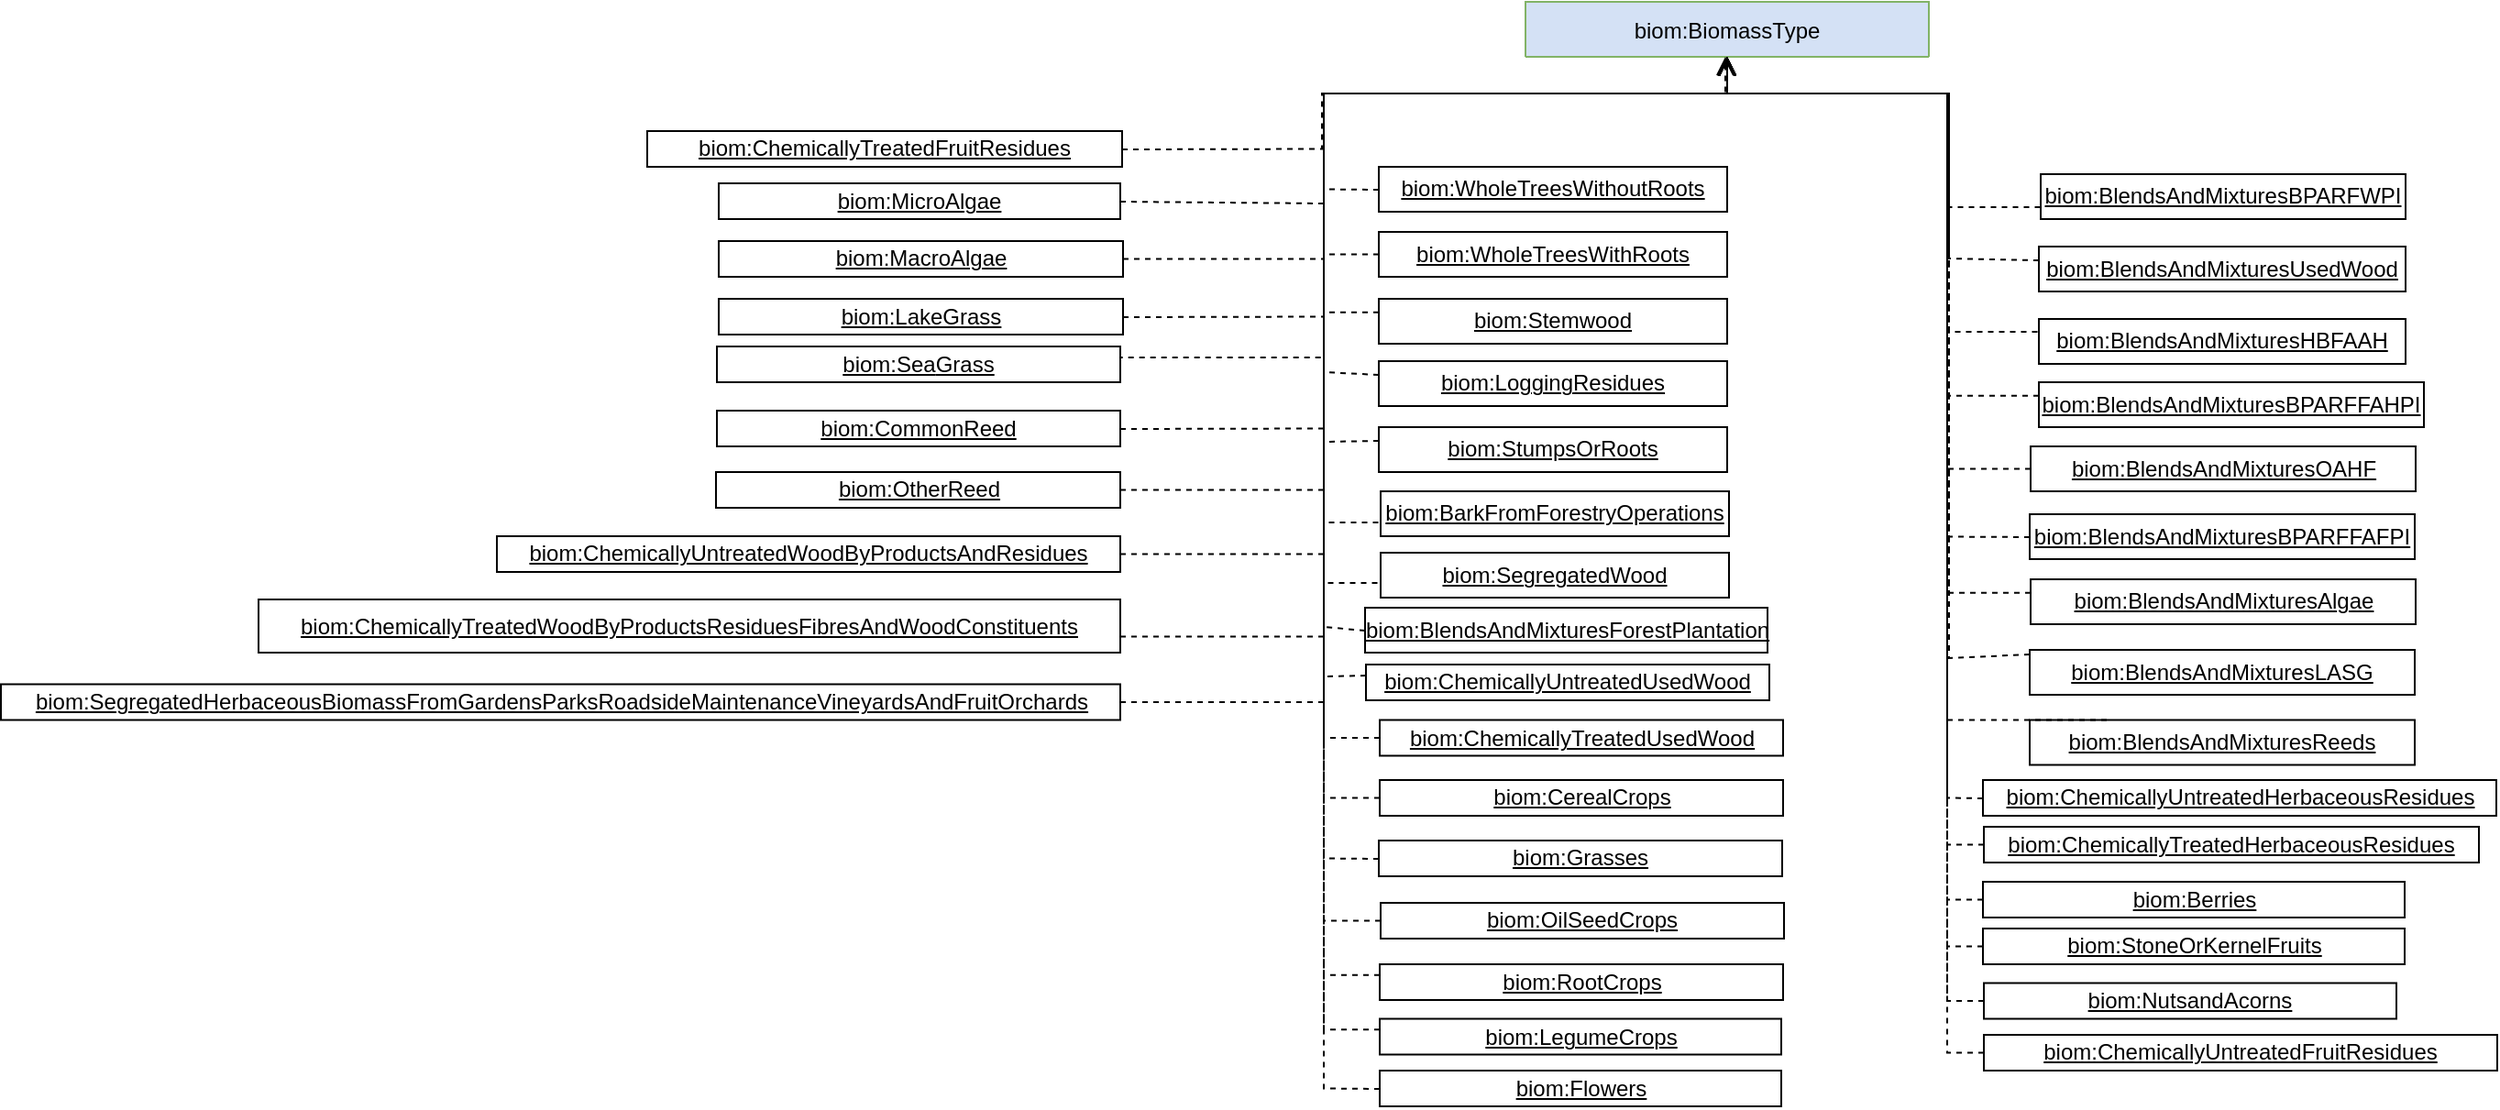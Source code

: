 <mxfile version="13.9.9" type="device"><diagram id="kuyocsIZIVU7Rjy9QZxE" name="Page-1"><mxGraphModel dx="2980" dy="626" grid="1" gridSize="10" guides="1" tooltips="1" connect="1" arrows="1" fold="1" page="1" pageScale="1" pageWidth="1654" pageHeight="2336" math="0" shadow="0"><root><mxCell id="0"/><mxCell id="1" parent="0"/><mxCell id="19" value="biom:BiomassType" style="swimlane;fontStyle=0;childLayout=stackLayout;horizontal=1;startSize=30;horizontalStack=0;resizeParent=1;resizeParentMax=0;resizeLast=0;collapsible=1;marginBottom=0;fillColor=#D4E1F5;strokeColor=#82b366;" parent="1" vertex="1"><mxGeometry x="-90" y="340" width="220" height="30" as="geometry"><mxRectangle x="536" y="365" width="80" height="30" as="alternateBounds"/></mxGeometry></mxCell><mxCell id="29" value="&lt;u&gt;biom:WholeTreesWithoutRoots&lt;/u&gt;" style="rounded=0;whiteSpace=wrap;html=1;snapToPoint=1;points=[[0.1,0],[0.2,0],[0.3,0],[0.4,0],[0.5,0],[0.6,0],[0.7,0],[0.8,0],[0.9,0],[0,0.1],[0,0.3],[0,0.5],[0,0.7],[0,0.9],[0.1,1],[0.2,1],[0.3,1],[0.4,1],[0.5,1],[0.6,1],[0.7,1],[0.8,1],[0.9,1],[1,0.1],[1,0.3],[1,0.5],[1,0.7],[1,0.9]];" parent="1" vertex="1"><mxGeometry x="-170" y="430" width="190" height="24.5" as="geometry"/></mxCell><mxCell id="O9GTj8o9H-n6MzuwYOlM-113" value="" style="endArrow=open;html=1;fontColor=#000099;endFill=0;dashed=1;endSize=8;edgeStyle=orthogonalEdgeStyle;arcSize=0;" parent="1" source="29" target="19" edge="1"><mxGeometry width="50" height="50" relative="1" as="geometry"><mxPoint x="-270" y="450" as="sourcePoint"/><mxPoint x="82" y="370" as="targetPoint"/><Array as="points"><mxPoint x="-200" y="442"/><mxPoint x="-200" y="390"/><mxPoint x="20" y="390"/></Array></mxGeometry></mxCell><mxCell id="O9GTj8o9H-n6MzuwYOlM-114" value="&lt;u&gt;biom:WholeTreesWithRoots&lt;/u&gt;" style="rounded=0;whiteSpace=wrap;html=1;snapToPoint=1;points=[[0.1,0],[0.2,0],[0.3,0],[0.4,0],[0.5,0],[0.6,0],[0.7,0],[0.8,0],[0.9,0],[0,0.1],[0,0.3],[0,0.5],[0,0.7],[0,0.9],[0.1,1],[0.2,1],[0.3,1],[0.4,1],[0.5,1],[0.6,1],[0.7,1],[0.8,1],[0.9,1],[1,0.1],[1,0.3],[1,0.5],[1,0.7],[1,0.9]];" parent="1" vertex="1"><mxGeometry x="-170" y="465.5" width="190" height="24.5" as="geometry"/></mxCell><mxCell id="O9GTj8o9H-n6MzuwYOlM-115" value="&lt;u&gt;biom:Stemwood&lt;/u&gt;" style="rounded=0;whiteSpace=wrap;html=1;snapToPoint=1;points=[[0.1,0],[0.2,0],[0.3,0],[0.4,0],[0.5,0],[0.6,0],[0.7,0],[0.8,0],[0.9,0],[0,0.1],[0,0.3],[0,0.5],[0,0.7],[0,0.9],[0.1,1],[0.2,1],[0.3,1],[0.4,1],[0.5,1],[0.6,1],[0.7,1],[0.8,1],[0.9,1],[1,0.1],[1,0.3],[1,0.5],[1,0.7],[1,0.9]];" parent="1" vertex="1"><mxGeometry x="-170" y="502" width="190" height="24.5" as="geometry"/></mxCell><mxCell id="O9GTj8o9H-n6MzuwYOlM-116" value="&lt;u&gt;biom:LoggingResidues&lt;/u&gt;" style="rounded=0;whiteSpace=wrap;html=1;snapToPoint=1;points=[[0.1,0],[0.2,0],[0.3,0],[0.4,0],[0.5,0],[0.6,0],[0.7,0],[0.8,0],[0.9,0],[0,0.1],[0,0.3],[0,0.5],[0,0.7],[0,0.9],[0.1,1],[0.2,1],[0.3,1],[0.4,1],[0.5,1],[0.6,1],[0.7,1],[0.8,1],[0.9,1],[1,0.1],[1,0.3],[1,0.5],[1,0.7],[1,0.9]];" parent="1" vertex="1"><mxGeometry x="-170" y="536" width="190" height="24.5" as="geometry"/></mxCell><mxCell id="O9GTj8o9H-n6MzuwYOlM-117" value="" style="endArrow=open;html=1;fontColor=#000099;endFill=0;dashed=1;endSize=8;edgeStyle=orthogonalEdgeStyle;arcSize=0;exitX=0;exitY=0.5;exitDx=0;exitDy=0;" parent="1" source="O9GTj8o9H-n6MzuwYOlM-114" target="19" edge="1"><mxGeometry width="50" height="50" relative="1" as="geometry"><mxPoint x="-70" y="452" as="sourcePoint"/><mxPoint x="82" y="370" as="targetPoint"/><Array as="points"><mxPoint x="-200" y="478"/><mxPoint x="-200" y="390"/><mxPoint x="20" y="390"/></Array></mxGeometry></mxCell><mxCell id="O9GTj8o9H-n6MzuwYOlM-118" value="" style="endArrow=open;html=1;fontColor=#000099;endFill=0;dashed=1;endSize=8;edgeStyle=orthogonalEdgeStyle;arcSize=0;exitX=0;exitY=0.3;exitDx=0;exitDy=0;" parent="1" source="O9GTj8o9H-n6MzuwYOlM-115" target="19" edge="1"><mxGeometry width="50" height="50" relative="1" as="geometry"><mxPoint x="-90" y="517.75" as="sourcePoint"/><mxPoint x="82" y="370" as="targetPoint"/><Array as="points"><mxPoint x="-200" y="509"/><mxPoint x="-200" y="390"/><mxPoint x="20" y="390"/></Array></mxGeometry></mxCell><mxCell id="O9GTj8o9H-n6MzuwYOlM-120" value="" style="endArrow=open;html=1;fontColor=#000099;endFill=0;dashed=1;endSize=8;edgeStyle=orthogonalEdgeStyle;arcSize=0;" parent="1" source="O9GTj8o9H-n6MzuwYOlM-116" target="19" edge="1"><mxGeometry width="50" height="50" relative="1" as="geometry"><mxPoint x="-90" y="541.95" as="sourcePoint"/><mxPoint x="82" y="370" as="targetPoint"/><Array as="points"><mxPoint x="-200" y="542"/><mxPoint x="-200" y="390"/><mxPoint x="20" y="390"/></Array></mxGeometry></mxCell><mxCell id="O9GTj8o9H-n6MzuwYOlM-122" value="&lt;u&gt;biom:StumpsOrRoots&lt;/u&gt;" style="rounded=0;whiteSpace=wrap;html=1;snapToPoint=1;points=[[0.1,0],[0.2,0],[0.3,0],[0.4,0],[0.5,0],[0.6,0],[0.7,0],[0.8,0],[0.9,0],[0,0.1],[0,0.3],[0,0.5],[0,0.7],[0,0.9],[0.1,1],[0.2,1],[0.3,1],[0.4,1],[0.5,1],[0.6,1],[0.7,1],[0.8,1],[0.9,1],[1,0.1],[1,0.3],[1,0.5],[1,0.7],[1,0.9]];" parent="1" vertex="1"><mxGeometry x="-170" y="572" width="190" height="24.5" as="geometry"/></mxCell><mxCell id="O9GTj8o9H-n6MzuwYOlM-125" value="&lt;u&gt;biom:ChemicallyUntreatedWoodByProductsAndResidues&lt;/u&gt;" style="rounded=0;whiteSpace=wrap;html=1;snapToPoint=1;points=[[0.1,0],[0.2,0],[0.3,0],[0.4,0],[0.5,0],[0.6,0],[0.7,0],[0.8,0],[0.9,0],[0,0.1],[0,0.3],[0,0.5],[0,0.7],[0,0.9],[0.1,1],[0.2,1],[0.3,1],[0.4,1],[0.5,1],[0.6,1],[0.7,1],[0.8,1],[0.9,1],[1,0.1],[1,0.3],[1,0.5],[1,0.7],[1,0.9]];" parent="1" vertex="1"><mxGeometry x="-651" y="631.5" width="340" height="19.5" as="geometry"/></mxCell><mxCell id="O9GTj8o9H-n6MzuwYOlM-126" value="&lt;u&gt;biom:ChemicallyTreatedWoodByProductsResiduesFibresAndWoodConstituents&lt;/u&gt;" style="rounded=0;whiteSpace=wrap;html=1;snapToPoint=1;points=[[0.1,0],[0.2,0],[0.3,0],[0.4,0],[0.5,0],[0.6,0],[0.7,0],[0.8,0],[0.9,0],[0,0.1],[0,0.3],[0,0.5],[0,0.7],[0,0.9],[0.1,1],[0.2,1],[0.3,1],[0.4,1],[0.5,1],[0.6,1],[0.7,1],[0.8,1],[0.9,1],[1,0.1],[1,0.3],[1,0.5],[1,0.7],[1,0.9]];" parent="1" vertex="1"><mxGeometry x="-781" y="666" width="470" height="29" as="geometry"/></mxCell><mxCell id="O9GTj8o9H-n6MzuwYOlM-128" value="&lt;u&gt;biom:ChemicallyUntreatedUsedWood&lt;/u&gt;" style="rounded=0;whiteSpace=wrap;html=1;snapToPoint=1;points=[[0.1,0],[0.2,0],[0.3,0],[0.4,0],[0.5,0],[0.6,0],[0.7,0],[0.8,0],[0.9,0],[0,0.1],[0,0.3],[0,0.5],[0,0.7],[0,0.9],[0.1,1],[0.2,1],[0.3,1],[0.4,1],[0.5,1],[0.6,1],[0.7,1],[0.8,1],[0.9,1],[1,0.1],[1,0.3],[1,0.5],[1,0.7],[1,0.9]];" parent="1" vertex="1"><mxGeometry x="-177" y="701.5" width="220" height="19.5" as="geometry"/></mxCell><mxCell id="O9GTj8o9H-n6MzuwYOlM-129" value="&lt;u&gt;biom:ChemicallyTreatedUsedWood&lt;/u&gt;" style="rounded=0;whiteSpace=wrap;html=1;snapToPoint=1;points=[[0.1,0],[0.2,0],[0.3,0],[0.4,0],[0.5,0],[0.6,0],[0.7,0],[0.8,0],[0.9,0],[0,0.1],[0,0.3],[0,0.5],[0,0.7],[0,0.9],[0.1,1],[0.2,1],[0.3,1],[0.4,1],[0.5,1],[0.6,1],[0.7,1],[0.8,1],[0.9,1],[1,0.1],[1,0.3],[1,0.5],[1,0.7],[1,0.9]];" parent="1" vertex="1"><mxGeometry x="-169.5" y="731.75" width="220" height="19.5" as="geometry"/></mxCell><mxCell id="O9GTj8o9H-n6MzuwYOlM-130" value="" style="endArrow=open;html=1;fontColor=#000099;endFill=0;dashed=1;endSize=8;edgeStyle=orthogonalEdgeStyle;arcSize=0;exitX=0;exitY=0.5;exitDx=0;exitDy=0;" parent="1" source="CR1TdTSdiqrwEsyL5aKX-66" target="19" edge="1"><mxGeometry width="50" height="50" relative="1" as="geometry"><mxPoint x="-80" y="624.15" as="sourcePoint"/><mxPoint x="82" y="370" as="targetPoint"/><Array as="points"><mxPoint x="-169" y="624"/><mxPoint x="-200" y="624"/><mxPoint x="-200" y="390"/><mxPoint x="20" y="390"/></Array></mxGeometry></mxCell><mxCell id="O9GTj8o9H-n6MzuwYOlM-131" value="" style="endArrow=open;html=1;fontColor=#000099;endFill=0;dashed=1;endSize=8;edgeStyle=orthogonalEdgeStyle;arcSize=0;" parent="1" source="O9GTj8o9H-n6MzuwYOlM-122" target="19" edge="1"><mxGeometry width="50" height="50" relative="1" as="geometry"><mxPoint x="-90" y="580.05" as="sourcePoint"/><mxPoint x="82" y="370" as="targetPoint"/><Array as="points"><mxPoint x="-200" y="580"/><mxPoint x="-200" y="390"/><mxPoint x="20" y="390"/></Array></mxGeometry></mxCell><mxCell id="O9GTj8o9H-n6MzuwYOlM-132" value="" style="endArrow=open;html=1;fontColor=#000099;endFill=0;dashed=1;endSize=8;edgeStyle=orthogonalEdgeStyle;arcSize=0;exitX=0;exitY=0.5;exitDx=0;exitDy=0;" parent="1" source="CR1TdTSdiqrwEsyL5aKX-65" target="19" edge="1"><mxGeometry width="50" height="50" relative="1" as="geometry"><mxPoint x="-80" y="658" as="sourcePoint"/><mxPoint x="82" y="370" as="targetPoint"/><Array as="points"><mxPoint x="-169" y="657"/><mxPoint x="-200" y="657"/><mxPoint x="-200" y="390"/><mxPoint x="20" y="390"/></Array></mxGeometry></mxCell><mxCell id="O9GTj8o9H-n6MzuwYOlM-134" value="" style="endArrow=open;html=1;fontColor=#000099;endFill=0;dashed=1;endSize=8;edgeStyle=orthogonalEdgeStyle;arcSize=0;exitX=1;exitY=0.7;exitDx=0;exitDy=0;" parent="1" source="O9GTj8o9H-n6MzuwYOlM-126" target="19" edge="1"><mxGeometry width="50" height="50" relative="1" as="geometry"><mxPoint x="-190" y="724" as="sourcePoint"/><mxPoint x="82" y="370" as="targetPoint"/><Array as="points"><mxPoint x="-200" y="686"/><mxPoint x="-200" y="390"/><mxPoint x="20" y="390"/></Array></mxGeometry></mxCell><mxCell id="O9GTj8o9H-n6MzuwYOlM-135" value="" style="endArrow=open;html=1;fontColor=#000099;endFill=0;dashed=1;endSize=8;edgeStyle=orthogonalEdgeStyle;arcSize=0;" parent="1" source="O9GTj8o9H-n6MzuwYOlM-128" target="19" edge="1"><mxGeometry width="50" height="50" relative="1" as="geometry"><mxPoint x="-90" y="757.5" as="sourcePoint"/><mxPoint x="82" y="370" as="targetPoint"/><Array as="points"><mxPoint x="-200" y="708"/><mxPoint x="-200" y="390"/><mxPoint x="20" y="390"/></Array></mxGeometry></mxCell><mxCell id="O9GTj8o9H-n6MzuwYOlM-136" value="" style="endArrow=open;html=1;fontColor=#000099;endFill=0;dashed=1;endSize=8;edgeStyle=orthogonalEdgeStyle;arcSize=0;" parent="1" source="O9GTj8o9H-n6MzuwYOlM-129" target="19" edge="1"><mxGeometry width="50" height="50" relative="1" as="geometry"><mxPoint x="-90" y="786.25" as="sourcePoint"/><mxPoint x="82" y="370" as="targetPoint"/><Array as="points"><mxPoint x="-200" y="742"/><mxPoint x="-200" y="390"/><mxPoint x="20" y="390"/></Array></mxGeometry></mxCell><mxCell id="O9GTj8o9H-n6MzuwYOlM-137" value="&lt;u&gt;biom:CerealCrops&lt;/u&gt;" style="rounded=0;whiteSpace=wrap;html=1;snapToPoint=1;points=[[0.1,0],[0.2,0],[0.3,0],[0.4,0],[0.5,0],[0.6,0],[0.7,0],[0.8,0],[0.9,0],[0,0.1],[0,0.3],[0,0.5],[0,0.7],[0,0.9],[0.1,1],[0.2,1],[0.3,1],[0.4,1],[0.5,1],[0.6,1],[0.7,1],[0.8,1],[0.9,1],[1,0.1],[1,0.3],[1,0.5],[1,0.7],[1,0.9]];" parent="1" vertex="1"><mxGeometry x="-169.5" y="764.5" width="220" height="19.5" as="geometry"/></mxCell><mxCell id="O9GTj8o9H-n6MzuwYOlM-138" value="&lt;u&gt;biom:Grasses&lt;/u&gt;" style="rounded=0;whiteSpace=wrap;html=1;snapToPoint=1;points=[[0.1,0],[0.2,0],[0.3,0],[0.4,0],[0.5,0],[0.6,0],[0.7,0],[0.8,0],[0.9,0],[0,0.1],[0,0.3],[0,0.5],[0,0.7],[0,0.9],[0.1,1],[0.2,1],[0.3,1],[0.4,1],[0.5,1],[0.6,1],[0.7,1],[0.8,1],[0.9,1],[1,0.1],[1,0.3],[1,0.5],[1,0.7],[1,0.9]];" parent="1" vertex="1"><mxGeometry x="-170" y="797.5" width="220" height="19.5" as="geometry"/></mxCell><mxCell id="O9GTj8o9H-n6MzuwYOlM-139" value="&lt;u&gt;biom:OilSeedCrops&lt;/u&gt;" style="rounded=0;whiteSpace=wrap;html=1;snapToPoint=1;points=[[0.1,0],[0.2,0],[0.3,0],[0.4,0],[0.5,0],[0.6,0],[0.7,0],[0.8,0],[0.9,0],[0,0.1],[0,0.3],[0,0.5],[0,0.7],[0,0.9],[0.1,1],[0.2,1],[0.3,1],[0.4,1],[0.5,1],[0.6,1],[0.7,1],[0.8,1],[0.9,1],[1,0.1],[1,0.3],[1,0.5],[1,0.7],[1,0.9]];" parent="1" vertex="1"><mxGeometry x="-169" y="831.5" width="220" height="19.5" as="geometry"/></mxCell><mxCell id="O9GTj8o9H-n6MzuwYOlM-140" value="&lt;u&gt;biom:RootCrops&lt;/u&gt;" style="rounded=0;whiteSpace=wrap;html=1;snapToPoint=1;points=[[0.1,0],[0.2,0],[0.3,0],[0.4,0],[0.5,0],[0.6,0],[0.7,0],[0.8,0],[0.9,0],[0,0.1],[0,0.3],[0,0.5],[0,0.7],[0,0.9],[0.1,1],[0.2,1],[0.3,1],[0.4,1],[0.5,1],[0.6,1],[0.7,1],[0.8,1],[0.9,1],[1,0.1],[1,0.3],[1,0.5],[1,0.7],[1,0.9]];" parent="1" vertex="1"><mxGeometry x="-169.5" y="865" width="220" height="19.5" as="geometry"/></mxCell><mxCell id="O9GTj8o9H-n6MzuwYOlM-141" value="" style="endArrow=open;html=1;fontColor=#000099;endFill=0;dashed=1;endSize=8;edgeStyle=orthogonalEdgeStyle;arcSize=0;exitX=0;exitY=0.5;exitDx=0;exitDy=0;" parent="1" source="O9GTj8o9H-n6MzuwYOlM-137" target="19" edge="1"><mxGeometry width="50" height="50" relative="1" as="geometry"><mxPoint x="-90" y="828" as="sourcePoint"/><mxPoint x="82" y="370" as="targetPoint"/><Array as="points"><mxPoint x="-200" y="774"/><mxPoint x="-200" y="390"/><mxPoint x="20" y="390"/></Array></mxGeometry></mxCell><mxCell id="O9GTj8o9H-n6MzuwYOlM-142" value="" style="endArrow=open;html=1;fontColor=#000099;endFill=0;dashed=1;endSize=8;edgeStyle=orthogonalEdgeStyle;arcSize=0;" parent="1" source="O9GTj8o9H-n6MzuwYOlM-138" target="19" edge="1"><mxGeometry width="50" height="50" relative="1" as="geometry"><mxPoint x="-80" y="850" as="sourcePoint"/><mxPoint x="82" y="370" as="targetPoint"/><Array as="points"><mxPoint x="-200" y="807"/><mxPoint x="-200" y="390"/><mxPoint x="20" y="390"/></Array></mxGeometry></mxCell><mxCell id="O9GTj8o9H-n6MzuwYOlM-143" value="" style="endArrow=open;html=1;fontColor=#000099;endFill=0;dashed=1;endSize=8;edgeStyle=orthogonalEdgeStyle;arcSize=0;exitX=0;exitY=0.5;exitDx=0;exitDy=0;" parent="1" source="O9GTj8o9H-n6MzuwYOlM-139" target="19" edge="1"><mxGeometry width="50" height="50" relative="1" as="geometry"><mxPoint x="-100" y="885.5" as="sourcePoint"/><mxPoint x="82" y="370" as="targetPoint"/><Array as="points"><mxPoint x="-200" y="841"/><mxPoint x="-200" y="390"/><mxPoint x="20" y="390"/></Array></mxGeometry></mxCell><mxCell id="O9GTj8o9H-n6MzuwYOlM-144" value="" style="endArrow=open;html=1;fontColor=#000099;endFill=0;dashed=1;endSize=8;edgeStyle=orthogonalEdgeStyle;arcSize=0;exitX=0;exitY=0.3;exitDx=0;exitDy=0;" parent="1" source="O9GTj8o9H-n6MzuwYOlM-140" target="19" edge="1"><mxGeometry width="50" height="50" relative="1" as="geometry"><mxPoint x="-140" y="933" as="sourcePoint"/><mxPoint x="82" y="370" as="targetPoint"/><Array as="points"><mxPoint x="-200" y="871"/><mxPoint x="-200" y="390"/><mxPoint x="20" y="390"/></Array></mxGeometry></mxCell><mxCell id="O9GTj8o9H-n6MzuwYOlM-145" value="&lt;u&gt;biom:LegumeCrops&lt;/u&gt;" style="rounded=0;whiteSpace=wrap;html=1;snapToPoint=1;points=[[0.1,0],[0.2,0],[0.3,0],[0.4,0],[0.5,0],[0.6,0],[0.7,0],[0.8,0],[0.9,0],[0,0.1],[0,0.3],[0,0.5],[0,0.7],[0,0.9],[0.1,1],[0.2,1],[0.3,1],[0.4,1],[0.5,1],[0.6,1],[0.7,1],[0.8,1],[0.9,1],[1,0.1],[1,0.3],[1,0.5],[1,0.7],[1,0.9]];" parent="1" vertex="1"><mxGeometry x="-169.5" y="894.75" width="219" height="19.5" as="geometry"/></mxCell><mxCell id="O9GTj8o9H-n6MzuwYOlM-146" value="&lt;u&gt;biom:Flowers&lt;/u&gt;&lt;span style=&quot;color: rgba(0 , 0 , 0 , 0) ; font-family: monospace ; font-size: 0px&quot;&gt;%3CmxGraphModel%3E%3Croot%3E%3CmxCell%20id%3D%220%22%2F%3E%3CmxCell%20id%3D%221%22%20parent%3D%220%22%2F%3E%3CmxCell%20id%3D%222%22%20value%3D%22%26lt%3Bu%26gt%3Bbiom%3ALegumeCrops%26lt%3B%2Fu%26gt%3B%22%20style%3D%22rounded%3D0%3BwhiteSpace%3Dwrap%3Bhtml%3D1%3BsnapToPoint%3D1%3Bpoints%3D%5B%5B0.1%2C0%5D%2C%5B0.2%2C0%5D%2C%5B0.3%2C0%5D%2C%5B0.4%2C0%5D%2C%5B0.5%2C0%5D%2C%5B0.6%2C0%5D%2C%5B0.7%2C0%5D%2C%5B0.8%2C0%5D%2C%5B0.9%2C0%5D%2C%5B0%2C0.1%5D%2C%5B0%2C0.3%5D%2C%5B0%2C0.5%5D%2C%5B0%2C0.7%5D%2C%5B0%2C0.9%5D%2C%5B0.1%2C1%5D%2C%5B0.2%2C1%5D%2C%5B0.3%2C1%5D%2C%5B0.4%2C1%5D%2C%5B0.5%2C1%5D%2C%5B0.6%2C1%5D%2C%5B0.7%2C1%5D%2C%5B0.8%2C1%5D%2C%5B0.9%2C1%5D%2C%5B1%2C0.1%5D%2C%5B1%2C0.3%5D%2C%5B1%2C0.5%5D%2C%5B1%2C0.7%5D%2C%5B1%2C0.9%5D%5D%3B%22%20vertex%3D%221%22%20parent%3D%221%22%3E%3CmxGeometry%20x%3D%2210%22%20y%3D%22930%22%20width%3D%22310%22%20height%3D%2219.5%22%20as%3D%22geometry%22%2F%3E%3C%2FmxCell%3E%3C%2Froot%3E%3C%2FmxGraphModel%3E&lt;u&gt;Flowers&lt;/u&gt;&lt;/span&gt;" style="rounded=0;whiteSpace=wrap;html=1;snapToPoint=1;points=[[0.1,0],[0.2,0],[0.3,0],[0.4,0],[0.5,0],[0.6,0],[0.7,0],[0.8,0],[0.9,0],[0,0.1],[0,0.3],[0,0.5],[0,0.7],[0,0.9],[0.1,1],[0.2,1],[0.3,1],[0.4,1],[0.5,1],[0.6,1],[0.7,1],[0.8,1],[0.9,1],[1,0.1],[1,0.3],[1,0.5],[1,0.7],[1,0.9]];" parent="1" vertex="1"><mxGeometry x="-169.5" y="923" width="219" height="19.5" as="geometry"/></mxCell><mxCell id="O9GTj8o9H-n6MzuwYOlM-147" value="&lt;u&gt;biom:SegregatedHerbaceousBiomassFromGardensParksRoadsideMaintenanceVineyardsAndFruitOrchards&lt;/u&gt;" style="rounded=0;whiteSpace=wrap;html=1;snapToPoint=1;points=[[0.1,0],[0.2,0],[0.3,0],[0.4,0],[0.5,0],[0.6,0],[0.7,0],[0.8,0],[0.9,0],[0,0.1],[0,0.3],[0,0.5],[0,0.7],[0,0.9],[0.1,1],[0.2,1],[0.3,1],[0.4,1],[0.5,1],[0.6,1],[0.7,1],[0.8,1],[0.9,1],[1,0.1],[1,0.3],[1,0.5],[1,0.7],[1,0.9]];" parent="1" vertex="1"><mxGeometry x="-921.5" y="712.25" width="610.5" height="19.5" as="geometry"/></mxCell><mxCell id="O9GTj8o9H-n6MzuwYOlM-148" value="&lt;u&gt;biom:ChemicallyUntreatedHerbaceousResidues&lt;/u&gt;" style="rounded=0;whiteSpace=wrap;html=1;snapToPoint=1;points=[[0.1,0],[0.2,0],[0.3,0],[0.4,0],[0.5,0],[0.6,0],[0.7,0],[0.8,0],[0.9,0],[0,0.1],[0,0.3],[0,0.5],[0,0.7],[0,0.9],[0.1,1],[0.2,1],[0.3,1],[0.4,1],[0.5,1],[0.6,1],[0.7,1],[0.8,1],[0.9,1],[1,0.1],[1,0.3],[1,0.5],[1,0.7],[1,0.9]];" parent="1" vertex="1"><mxGeometry x="159.5" y="764.5" width="280" height="19.5" as="geometry"/></mxCell><mxCell id="O9GTj8o9H-n6MzuwYOlM-149" value="&lt;u&gt;biom:ChemicallyTreatedHerbaceousResidues&lt;/u&gt;" style="rounded=0;whiteSpace=wrap;html=1;snapToPoint=1;points=[[0.1,0],[0.2,0],[0.3,0],[0.4,0],[0.5,0],[0.6,0],[0.7,0],[0.8,0],[0.9,0],[0,0.1],[0,0.3],[0,0.5],[0,0.7],[0,0.9],[0.1,1],[0.2,1],[0.3,1],[0.4,1],[0.5,1],[0.6,1],[0.7,1],[0.8,1],[0.9,1],[1,0.1],[1,0.3],[1,0.5],[1,0.7],[1,0.9]];" parent="1" vertex="1"><mxGeometry x="160" y="790" width="270" height="19.5" as="geometry"/></mxCell><mxCell id="O9GTj8o9H-n6MzuwYOlM-150" value="&lt;u&gt;biom:Berries&lt;/u&gt;" style="rounded=0;whiteSpace=wrap;html=1;snapToPoint=1;points=[[0.1,0],[0.2,0],[0.3,0],[0.4,0],[0.5,0],[0.6,0],[0.7,0],[0.8,0],[0.9,0],[0,0.1],[0,0.3],[0,0.5],[0,0.7],[0,0.9],[0.1,1],[0.2,1],[0.3,1],[0.4,1],[0.5,1],[0.6,1],[0.7,1],[0.8,1],[0.9,1],[1,0.1],[1,0.3],[1,0.5],[1,0.7],[1,0.9]];" parent="1" vertex="1"><mxGeometry x="159.5" y="820" width="230" height="19.5" as="geometry"/></mxCell><mxCell id="O9GTj8o9H-n6MzuwYOlM-151" value="&lt;u&gt;biom:StoneOrKernelFruits&lt;/u&gt;" style="rounded=0;whiteSpace=wrap;html=1;snapToPoint=1;points=[[0.1,0],[0.2,0],[0.3,0],[0.4,0],[0.5,0],[0.6,0],[0.7,0],[0.8,0],[0.9,0],[0,0.1],[0,0.3],[0,0.5],[0,0.7],[0,0.9],[0.1,1],[0.2,1],[0.3,1],[0.4,1],[0.5,1],[0.6,1],[0.7,1],[0.8,1],[0.9,1],[1,0.1],[1,0.3],[1,0.5],[1,0.7],[1,0.9]];" parent="1" vertex="1"><mxGeometry x="159.5" y="845.5" width="230" height="19.5" as="geometry"/></mxCell><mxCell id="O9GTj8o9H-n6MzuwYOlM-153" value="" style="endArrow=open;html=1;fontColor=#000099;endFill=0;dashed=1;endSize=8;edgeStyle=orthogonalEdgeStyle;arcSize=0;exitX=0;exitY=0.3;exitDx=0;exitDy=0;" parent="1" source="O9GTj8o9H-n6MzuwYOlM-145" target="19" edge="1"><mxGeometry width="50" height="50" relative="1" as="geometry"><mxPoint x="-100" y="938.85" as="sourcePoint"/><mxPoint x="82" y="370" as="targetPoint"/><Array as="points"><mxPoint x="-200" y="901"/><mxPoint x="-200" y="390"/><mxPoint x="20" y="390"/></Array></mxGeometry></mxCell><mxCell id="O9GTj8o9H-n6MzuwYOlM-155" value="" style="endArrow=open;html=1;fontColor=#000099;endFill=0;dashed=1;endSize=8;edgeStyle=orthogonalEdgeStyle;arcSize=0;exitX=1;exitY=0.5;exitDx=0;exitDy=0;" parent="1" source="O9GTj8o9H-n6MzuwYOlM-147" target="19" edge="1"><mxGeometry width="50" height="50" relative="1" as="geometry"><mxPoint x="-220" y="1500" as="sourcePoint"/><mxPoint x="82" y="370" as="targetPoint"/><Array as="points"><mxPoint x="-200" y="722"/><mxPoint x="-200" y="390"/><mxPoint x="20" y="390"/></Array></mxGeometry></mxCell><mxCell id="O9GTj8o9H-n6MzuwYOlM-156" value="" style="endArrow=open;html=1;fontColor=#000099;endFill=0;dashed=1;endSize=8;edgeStyle=orthogonalEdgeStyle;arcSize=0;" parent="1" source="O9GTj8o9H-n6MzuwYOlM-148" target="19" edge="1"><mxGeometry width="50" height="50" relative="1" as="geometry"><mxPoint x="-90" y="1032.75" as="sourcePoint"/><mxPoint x="82" y="370" as="targetPoint"/><Array as="points"><mxPoint x="140" y="774"/><mxPoint x="140" y="390"/><mxPoint x="20" y="390"/></Array></mxGeometry></mxCell><mxCell id="O9GTj8o9H-n6MzuwYOlM-157" value="" style="endArrow=open;html=1;fontColor=#000099;endFill=0;dashed=1;endSize=8;edgeStyle=orthogonalEdgeStyle;arcSize=0;exitX=0;exitY=0.5;exitDx=0;exitDy=0;" parent="1" source="O9GTj8o9H-n6MzuwYOlM-149" target="19" edge="1"><mxGeometry width="50" height="50" relative="1" as="geometry"><mxPoint x="-90" y="1067" as="sourcePoint"/><mxPoint x="82" y="370" as="targetPoint"/><Array as="points"><mxPoint x="140" y="800"/><mxPoint x="140" y="390"/><mxPoint x="20" y="390"/></Array></mxGeometry></mxCell><mxCell id="O9GTj8o9H-n6MzuwYOlM-158" value="" style="endArrow=open;html=1;fontColor=#000099;endFill=0;dashed=1;endSize=8;edgeStyle=orthogonalEdgeStyle;arcSize=0;exitX=0;exitY=0.5;exitDx=0;exitDy=0;" parent="1" source="O9GTj8o9H-n6MzuwYOlM-150" target="19" edge="1"><mxGeometry width="50" height="50" relative="1" as="geometry"><mxPoint x="-100" y="1092.75" as="sourcePoint"/><mxPoint x="82" y="370" as="targetPoint"/><Array as="points"><mxPoint x="140" y="830"/><mxPoint x="140" y="390"/><mxPoint x="20" y="390"/></Array></mxGeometry></mxCell><mxCell id="O9GTj8o9H-n6MzuwYOlM-159" value="" style="endArrow=open;html=1;fontColor=#000099;endFill=0;dashed=1;endSize=8;edgeStyle=orthogonalEdgeStyle;arcSize=0;exitX=0;exitY=0.5;exitDx=0;exitDy=0;" parent="1" source="O9GTj8o9H-n6MzuwYOlM-151" target="19" edge="1"><mxGeometry width="50" height="50" relative="1" as="geometry"><mxPoint x="-90" y="1120.5" as="sourcePoint"/><mxPoint x="82" y="370" as="targetPoint"/><Array as="points"><mxPoint x="140" y="855"/><mxPoint x="140" y="390"/><mxPoint x="20" y="390"/></Array></mxGeometry></mxCell><mxCell id="O9GTj8o9H-n6MzuwYOlM-160" value="&lt;u&gt;biom:NutsandAcorns&lt;/u&gt;" style="rounded=0;whiteSpace=wrap;html=1;snapToPoint=1;points=[[0.1,0],[0.2,0],[0.3,0],[0.4,0],[0.5,0],[0.6,0],[0.7,0],[0.8,0],[0.9,0],[0,0.1],[0,0.3],[0,0.5],[0,0.7],[0,0.9],[0.1,1],[0.2,1],[0.3,1],[0.4,1],[0.5,1],[0.6,1],[0.7,1],[0.8,1],[0.9,1],[1,0.1],[1,0.3],[1,0.5],[1,0.7],[1,0.9]];" parent="1" vertex="1"><mxGeometry x="160" y="875.25" width="225" height="19.5" as="geometry"/></mxCell><mxCell id="O9GTj8o9H-n6MzuwYOlM-161" value="&lt;u&gt;biom:ChemicallyUntreatedFruitResidues&lt;/u&gt;" style="rounded=0;whiteSpace=wrap;html=1;snapToPoint=1;points=[[0.1,0],[0.2,0],[0.3,0],[0.4,0],[0.5,0],[0.6,0],[0.7,0],[0.8,0],[0.9,0],[0,0.1],[0,0.3],[0,0.5],[0,0.7],[0,0.9],[0.1,1],[0.2,1],[0.3,1],[0.4,1],[0.5,1],[0.6,1],[0.7,1],[0.8,1],[0.9,1],[1,0.1],[1,0.3],[1,0.5],[1,0.7],[1,0.9]];" parent="1" vertex="1"><mxGeometry x="160" y="903.5" width="280" height="19.5" as="geometry"/></mxCell><mxCell id="O9GTj8o9H-n6MzuwYOlM-162" value="&lt;u&gt;biom:ChemicallyTreatedFruitResidues&lt;/u&gt;" style="rounded=0;whiteSpace=wrap;html=1;snapToPoint=1;points=[[0.1,0],[0.2,0],[0.3,0],[0.4,0],[0.5,0],[0.6,0],[0.7,0],[0.8,0],[0.9,0],[0,0.1],[0,0.3],[0,0.5],[0,0.7],[0,0.9],[0.1,1],[0.2,1],[0.3,1],[0.4,1],[0.5,1],[0.6,1],[0.7,1],[0.8,1],[0.9,1],[1,0.1],[1,0.3],[1,0.5],[1,0.7],[1,0.9]];" parent="1" vertex="1"><mxGeometry x="-569" y="410.5" width="259" height="19.5" as="geometry"/></mxCell><mxCell id="O9GTj8o9H-n6MzuwYOlM-163" value="&lt;u&gt;biom:MicroAlgae&lt;/u&gt;" style="rounded=0;whiteSpace=wrap;html=1;snapToPoint=1;points=[[0.1,0],[0.2,0],[0.3,0],[0.4,0],[0.5,0],[0.6,0],[0.7,0],[0.8,0],[0.9,0],[0,0.1],[0,0.3],[0,0.5],[0,0.7],[0,0.9],[0.1,1],[0.2,1],[0.3,1],[0.4,1],[0.5,1],[0.6,1],[0.7,1],[0.8,1],[0.9,1],[1,0.1],[1,0.3],[1,0.5],[1,0.7],[1,0.9]];" parent="1" vertex="1"><mxGeometry x="-530" y="439" width="219" height="19.5" as="geometry"/></mxCell><mxCell id="O9GTj8o9H-n6MzuwYOlM-164" value="&lt;u&gt;biom:MacroAlgae&lt;/u&gt;" style="rounded=0;whiteSpace=wrap;html=1;snapToPoint=1;points=[[0.1,0],[0.2,0],[0.3,0],[0.4,0],[0.5,0],[0.6,0],[0.7,0],[0.8,0],[0.9,0],[0,0.1],[0,0.3],[0,0.5],[0,0.7],[0,0.9],[0.1,1],[0.2,1],[0.3,1],[0.4,1],[0.5,1],[0.6,1],[0.7,1],[0.8,1],[0.9,1],[1,0.1],[1,0.3],[1,0.5],[1,0.7],[1,0.9]];" parent="1" vertex="1"><mxGeometry x="-530" y="470.5" width="220.5" height="19.5" as="geometry"/></mxCell><mxCell id="O9GTj8o9H-n6MzuwYOlM-165" value="" style="endArrow=open;html=1;fontColor=#000099;endFill=0;dashed=1;endSize=8;edgeStyle=orthogonalEdgeStyle;arcSize=0;exitX=0;exitY=0.5;exitDx=0;exitDy=0;" parent="1" source="O9GTj8o9H-n6MzuwYOlM-160" target="19" edge="1"><mxGeometry width="50" height="50" relative="1" as="geometry"><mxPoint x="-120" y="1168" as="sourcePoint"/><mxPoint x="82" y="370" as="targetPoint"/><Array as="points"><mxPoint x="140" y="885"/><mxPoint x="140" y="390"/><mxPoint x="20" y="390"/></Array></mxGeometry></mxCell><mxCell id="O9GTj8o9H-n6MzuwYOlM-166" value="" style="endArrow=open;html=1;fontColor=#000099;endFill=0;dashed=1;endSize=8;edgeStyle=orthogonalEdgeStyle;arcSize=0;exitX=0;exitY=0.5;exitDx=0;exitDy=0;" parent="1" source="O9GTj8o9H-n6MzuwYOlM-161" target="19" edge="1"><mxGeometry width="50" height="50" relative="1" as="geometry"><mxPoint x="-100" y="1182.1" as="sourcePoint"/><mxPoint x="82" y="370" as="targetPoint"/><Array as="points"><mxPoint x="140" y="913"/><mxPoint x="140" y="390"/><mxPoint x="20" y="390"/></Array></mxGeometry></mxCell><mxCell id="O9GTj8o9H-n6MzuwYOlM-172" value="&lt;u&gt;biom:LakeGrass&lt;/u&gt;" style="rounded=0;whiteSpace=wrap;html=1;snapToPoint=1;points=[[0.1,0],[0.2,0],[0.3,0],[0.4,0],[0.5,0],[0.6,0],[0.7,0],[0.8,0],[0.9,0],[0,0.1],[0,0.3],[0,0.5],[0,0.7],[0,0.9],[0.1,1],[0.2,1],[0.3,1],[0.4,1],[0.5,1],[0.6,1],[0.7,1],[0.8,1],[0.9,1],[1,0.1],[1,0.3],[1,0.5],[1,0.7],[1,0.9]];" parent="1" vertex="1"><mxGeometry x="-530" y="502" width="220.5" height="19.5" as="geometry"/></mxCell><mxCell id="O9GTj8o9H-n6MzuwYOlM-173" value="&lt;u&gt;biom:Sea&lt;/u&gt;&lt;u&gt;Grass&lt;/u&gt;" style="rounded=0;whiteSpace=wrap;html=1;snapToPoint=1;points=[[0.1,0],[0.2,0],[0.3,0],[0.4,0],[0.5,0],[0.6,0],[0.7,0],[0.8,0],[0.9,0],[0,0.1],[0,0.3],[0,0.5],[0,0.7],[0,0.9],[0.1,1],[0.2,1],[0.3,1],[0.4,1],[0.5,1],[0.6,1],[0.7,1],[0.8,1],[0.9,1],[1,0.1],[1,0.3],[1,0.5],[1,0.7],[1,0.9]];" parent="1" vertex="1"><mxGeometry x="-531" y="528" width="220" height="19.5" as="geometry"/></mxCell><mxCell id="O9GTj8o9H-n6MzuwYOlM-174" value="&lt;u&gt;biom:CommonReed&lt;/u&gt;" style="rounded=0;whiteSpace=wrap;html=1;snapToPoint=1;points=[[0.1,0],[0.2,0],[0.3,0],[0.4,0],[0.5,0],[0.6,0],[0.7,0],[0.8,0],[0.9,0],[0,0.1],[0,0.3],[0,0.5],[0,0.7],[0,0.9],[0.1,1],[0.2,1],[0.3,1],[0.4,1],[0.5,1],[0.6,1],[0.7,1],[0.8,1],[0.9,1],[1,0.1],[1,0.3],[1,0.5],[1,0.7],[1,0.9]];" parent="1" vertex="1"><mxGeometry x="-531" y="563" width="220" height="19.5" as="geometry"/></mxCell><mxCell id="O9GTj8o9H-n6MzuwYOlM-175" value="&lt;u&gt;biom:OtherReed&lt;/u&gt;" style="rounded=0;whiteSpace=wrap;html=1;snapToPoint=1;points=[[0.1,0],[0.2,0],[0.3,0],[0.4,0],[0.5,0],[0.6,0],[0.7,0],[0.8,0],[0.9,0],[0,0.1],[0,0.3],[0,0.5],[0,0.7],[0,0.9],[0.1,1],[0.2,1],[0.3,1],[0.4,1],[0.5,1],[0.6,1],[0.7,1],[0.8,1],[0.9,1],[1,0.1],[1,0.3],[1,0.5],[1,0.7],[1,0.9]];" parent="1" vertex="1"><mxGeometry x="-531.5" y="596.5" width="220.5" height="19.5" as="geometry"/></mxCell><mxCell id="O9GTj8o9H-n6MzuwYOlM-176" value="" style="endArrow=open;html=1;fontColor=#000099;endFill=0;dashed=1;endSize=8;edgeStyle=orthogonalEdgeStyle;arcSize=0;" parent="1" source="O9GTj8o9H-n6MzuwYOlM-172" target="19" edge="1"><mxGeometry width="50" height="50" relative="1" as="geometry"><mxPoint x="-69" y="1280" as="sourcePoint"/><mxPoint x="82" y="370" as="targetPoint"/><Array as="points"><mxPoint x="-200" y="512"/><mxPoint x="-200" y="390"/><mxPoint x="20" y="390"/></Array></mxGeometry></mxCell><mxCell id="O9GTj8o9H-n6MzuwYOlM-177" value="" style="endArrow=open;html=1;fontColor=#000099;endFill=0;dashed=1;endSize=8;edgeStyle=orthogonalEdgeStyle;arcSize=0;exitX=1;exitY=0.5;exitDx=0;exitDy=0;" parent="1" source="O9GTj8o9H-n6MzuwYOlM-164" target="19" edge="1"><mxGeometry width="50" height="50" relative="1" as="geometry"><mxPoint x="-130" y="1274.5" as="sourcePoint"/><mxPoint x="82" y="370" as="targetPoint"/><Array as="points"><mxPoint x="-200" y="480"/><mxPoint x="-200" y="390"/><mxPoint x="20" y="390"/></Array></mxGeometry></mxCell><mxCell id="O9GTj8o9H-n6MzuwYOlM-178" value="" style="endArrow=open;html=1;fontColor=#000099;endFill=0;dashed=1;endSize=8;edgeStyle=orthogonalEdgeStyle;arcSize=0;exitX=1;exitY=0.7;exitDx=0;exitDy=0;" parent="1" source="O9GTj8o9H-n6MzuwYOlM-173" target="19" edge="1"><mxGeometry width="50" height="50" relative="1" as="geometry"><mxPoint x="-100" y="1336.65" as="sourcePoint"/><mxPoint x="82" y="370" as="targetPoint"/><Array as="points"><mxPoint x="-311" y="534"/><mxPoint x="-200" y="534"/><mxPoint x="-200" y="390"/><mxPoint x="20" y="390"/></Array></mxGeometry></mxCell><mxCell id="O9GTj8o9H-n6MzuwYOlM-179" value="" style="endArrow=open;html=1;fontColor=#000099;endFill=0;dashed=1;endSize=8;edgeStyle=orthogonalEdgeStyle;arcSize=0;" parent="1" source="O9GTj8o9H-n6MzuwYOlM-174" target="19" edge="1"><mxGeometry width="50" height="50" relative="1" as="geometry"><mxPoint x="-80" y="1358.85" as="sourcePoint"/><mxPoint x="82" y="370" as="targetPoint"/><Array as="points"><mxPoint x="-200" y="573"/><mxPoint x="-200" y="390"/><mxPoint x="20" y="390"/></Array></mxGeometry></mxCell><mxCell id="O9GTj8o9H-n6MzuwYOlM-180" value="" style="endArrow=open;html=1;fontColor=#000099;endFill=0;dashed=1;endSize=8;edgeStyle=orthogonalEdgeStyle;arcSize=0;exitX=1;exitY=0.5;exitDx=0;exitDy=0;" parent="1" source="O9GTj8o9H-n6MzuwYOlM-175" target="19" edge="1"><mxGeometry width="50" height="50" relative="1" as="geometry"><mxPoint x="-90" y="1393" as="sourcePoint"/><mxPoint x="82" y="370" as="targetPoint"/><Array as="points"><mxPoint x="-200" y="606"/><mxPoint x="-200" y="390"/><mxPoint x="20" y="390"/></Array></mxGeometry></mxCell><mxCell id="ywSLgCDGYWGxtZbmfu3V-63" value="" style="endArrow=open;html=1;fontColor=#000099;endFill=0;dashed=1;endSize=8;edgeStyle=orthogonalEdgeStyle;arcSize=0;" parent="1" source="O9GTj8o9H-n6MzuwYOlM-146" target="19" edge="1"><mxGeometry width="50" height="50" relative="1" as="geometry"><mxPoint x="-82" y="969.75" as="sourcePoint"/><mxPoint x="82" y="370" as="targetPoint"/><Array as="points"><mxPoint x="-200" y="933"/><mxPoint x="-200" y="390"/><mxPoint x="20" y="390"/></Array></mxGeometry></mxCell><mxCell id="ywSLgCDGYWGxtZbmfu3V-86" value="" style="endArrow=open;html=1;fontColor=#000099;endFill=0;dashed=1;endSize=8;edgeStyle=orthogonalEdgeStyle;arcSize=0;exitX=1;exitY=0.5;exitDx=0;exitDy=0;entryX=0.5;entryY=1;entryDx=0;entryDy=0;" parent="1" source="O9GTj8o9H-n6MzuwYOlM-125" target="19" edge="1"><mxGeometry width="50" height="50" relative="1" as="geometry"><mxPoint x="-80" y="686" as="sourcePoint"/><mxPoint x="50" y="370" as="targetPoint"/><Array as="points"><mxPoint x="-200" y="641"/><mxPoint x="-200" y="390"/><mxPoint x="20" y="390"/></Array></mxGeometry></mxCell><mxCell id="CR1TdTSdiqrwEsyL5aKX-65" value="&lt;u&gt;biom:SegregatedWood&lt;/u&gt;&lt;span style=&quot;color: rgba(0 , 0 , 0 , 0) ; font-family: monospace ; font-size: 0px&quot;&gt;%3CmxGraphModel%3E%3Croot%3E%3CmxCell%20id%3D%220%22%2F%3E%3CmxCell%20id%3D%221%22%20parent%3D%220%22%2F%3E%3CmxCell%20id%3D%222%22%20value%3D%22%26lt%3Bu%26gt%3Bbiom%3ABarkFromForestryOperations%26lt%3B%2Fu%26gt%3B%22%20style%3D%22rounded%3D0%3BwhiteSpace%3Dwrap%3Bhtml%3D1%3BsnapToPoint%3D1%3Bpoints%3D%5B%5B0.1%2C0%5D%2C%5B0.2%2C0%5D%2C%5B0.3%2C0%5D%2C%5B0.4%2C0%5D%2C%5B0.5%2C0%5D%2C%5B0.6%2C0%5D%2C%5B0.7%2C0%5D%2C%5B0.8%2C0%5D%2C%5B0.9%2C0%5D%2C%5B0%2C0.1%5D%2C%5B0%2C0.3%5D%2C%5B0%2C0.5%5D%2C%5B0%2C0.7%5D%2C%5B0%2C0.9%5D%2C%5B0.1%2C1%5D%2C%5B0.2%2C1%5D%2C%5B0.3%2C1%5D%2C%5B0.4%2C1%5D%2C%5B0.5%2C1%5D%2C%5B0.6%2C1%5D%2C%5B0.7%2C1%5D%2C%5B0.8%2C1%5D%2C%5B0.9%2C1%5D%2C%5B1%2C0.1%5D%2C%5B1%2C0.3%5D%2C%5B1%2C0.5%5D%2C%5B1%2C0.7%5D%2C%5B1%2C0.9%5D%5D%3B%22%20vertex%3D%221%22%20parent%3D%221%22%3E%3CmxGeometry%20x%3D%2210%22%20y%3D%22640.5%22%20width%3D%22190%22%20height%3D%2224.5%22%20as%3D%22geometry%22%2F%3E%3C%2FmxCell%3E%3C%2Froot%3E%3C%2FmxGraphModel%3E&lt;/span&gt;" style="rounded=0;whiteSpace=wrap;html=1;snapToPoint=1;points=[[0.1,0],[0.2,0],[0.3,0],[0.4,0],[0.5,0],[0.6,0],[0.7,0],[0.8,0],[0.9,0],[0,0.1],[0,0.3],[0,0.5],[0,0.7],[0,0.9],[0.1,1],[0.2,1],[0.3,1],[0.4,1],[0.5,1],[0.6,1],[0.7,1],[0.8,1],[0.9,1],[1,0.1],[1,0.3],[1,0.5],[1,0.7],[1,0.9]];" parent="1" vertex="1"><mxGeometry x="-169" y="640.5" width="190" height="24.5" as="geometry"/></mxCell><mxCell id="CR1TdTSdiqrwEsyL5aKX-66" value="&lt;u&gt;biom:BarkFromForestryOperations&lt;/u&gt;" style="rounded=0;whiteSpace=wrap;html=1;snapToPoint=1;points=[[0.1,0],[0.2,0],[0.3,0],[0.4,0],[0.5,0],[0.6,0],[0.7,0],[0.8,0],[0.9,0],[0,0.1],[0,0.3],[0,0.5],[0,0.7],[0,0.9],[0.1,1],[0.2,1],[0.3,1],[0.4,1],[0.5,1],[0.6,1],[0.7,1],[0.8,1],[0.9,1],[1,0.1],[1,0.3],[1,0.5],[1,0.7],[1,0.9]];" parent="1" vertex="1"><mxGeometry x="-169" y="607" width="190" height="24.5" as="geometry"/></mxCell><mxCell id="CR1TdTSdiqrwEsyL5aKX-76" value="&lt;u&gt;biom:BlendsAndMixturesForestPlantation&lt;/u&gt;&lt;span style=&quot;color: rgba(0 , 0 , 0 , 0) ; font-family: monospace ; font-size: 0px&quot;&gt;%3CmxGraphModel%3E%3Croot%3E%3CmxCell%20id%3D%220%22%2F%3E%3CmxCell%20id%3D%221%22%20parent%3D%220%22%2F%3E%3CmxCell%20id%3D%222%22%20value%3D%22%26lt%3Bu%26gt%3Bbiom%3ABarkFromForestryOperations%26lt%3B%2Fu%26gt%3B%22%20style%3D%22rounded%3D0%3BwhiteSpace%3Dwrap%3Bhtml%3D1%3BsnapToPoint%3D1%3Bpoints%3D%5B%5B0.1%2C0%5D%2C%5B0.2%2C0%5D%2C%5B0.3%2C0%5D%2C%5B0.4%2C0%5D%2C%5B0.5%2C0%5D%2C%5B0.6%2C0%5D%2C%5B0.7%2C0%5D%2C%5B0.8%2C0%5D%2C%5B0.9%2C0%5D%2C%5B0%2C0.1%5D%2C%5B0%2C0.3%5D%2C%5B0%2C0.5%5D%2C%5B0%2C0.7%5D%2C%5B0%2C0.9%5D%2C%5B0.1%2C1%5D%2C%5B0.2%2C1%5D%2C%5B0.3%2C1%5D%2C%5B0.4%2C1%5D%2C%5B0.5%2C1%5D%2C%5B0.6%2C1%5D%2C%5B0.7%2C1%5D%2C%5B0.8%2C1%5D%2C%5B0.9%2C1%5D%2C%5B1%2C0.1%5D%2C%5B1%2C0.3%5D%2C%5B1%2C0.5%5D%2C%5B1%2C0.7%5D%2C%5B1%2C0.9%5D%5D%3B%22%20vertex%3D%221%22%20parent%3D%221%22%3E%3CmxGeometry%20x%3D%2210%22%20y%3D%22640.5%22%20width%3D%22190%22%20height%3D%2224.5%22%20as%3D%22geometry%22%2F%3E%3C%2FmxCell%3E%3C%2Froot%3E%3C%2FmxGraphModel%3E&lt;/span&gt;" style="rounded=0;whiteSpace=wrap;html=1;snapToPoint=1;points=[[0.1,0],[0.2,0],[0.3,0],[0.4,0],[0.5,0],[0.6,0],[0.7,0],[0.8,0],[0.9,0],[0,0.1],[0,0.3],[0,0.5],[0,0.7],[0,0.9],[0.1,1],[0.2,1],[0.3,1],[0.4,1],[0.5,1],[0.6,1],[0.7,1],[0.8,1],[0.9,1],[1,0.1],[1,0.3],[1,0.5],[1,0.7],[1,0.9]];" parent="1" vertex="1"><mxGeometry x="-177.5" y="670.5" width="219.5" height="24.5" as="geometry"/></mxCell><mxCell id="CR1TdTSdiqrwEsyL5aKX-78" value="&lt;u&gt;biom:BlendsAndMixturesBPARFWPI&lt;/u&gt;" style="rounded=0;whiteSpace=wrap;html=1;snapToPoint=1;points=[[0.1,0],[0.2,0],[0.3,0],[0.4,0],[0.5,0],[0.6,0],[0.7,0],[0.8,0],[0.9,0],[0,0.1],[0,0.3],[0,0.5],[0,0.7],[0,0.9],[0.1,1],[0.2,1],[0.3,1],[0.4,1],[0.5,1],[0.6,1],[0.7,1],[0.8,1],[0.9,1],[1,0.1],[1,0.3],[1,0.5],[1,0.7],[1,0.9]];" parent="1" vertex="1"><mxGeometry x="191" y="434" width="199" height="24.5" as="geometry"/></mxCell><mxCell id="CR1TdTSdiqrwEsyL5aKX-79" value="&lt;u&gt;biom:BlendsAndMixturesUsedWood&lt;/u&gt;" style="rounded=0;whiteSpace=wrap;html=1;snapToPoint=1;points=[[0.1,0],[0.2,0],[0.3,0],[0.4,0],[0.5,0],[0.6,0],[0.7,0],[0.8,0],[0.9,0],[0,0.1],[0,0.3],[0,0.5],[0,0.7],[0,0.9],[0.1,1],[0.2,1],[0.3,1],[0.4,1],[0.5,1],[0.6,1],[0.7,1],[0.8,1],[0.9,1],[1,0.1],[1,0.3],[1,0.5],[1,0.7],[1,0.9]];" parent="1" vertex="1"><mxGeometry x="190" y="473.5" width="200" height="24.5" as="geometry"/></mxCell><mxCell id="CR1TdTSdiqrwEsyL5aKX-80" value="&lt;u&gt;biom:BlendsAndMixturesHBFAAH&lt;/u&gt;" style="rounded=0;whiteSpace=wrap;html=1;snapToPoint=1;points=[[0.1,0],[0.2,0],[0.3,0],[0.4,0],[0.5,0],[0.6,0],[0.7,0],[0.8,0],[0.9,0],[0,0.1],[0,0.3],[0,0.5],[0,0.7],[0,0.9],[0.1,1],[0.2,1],[0.3,1],[0.4,1],[0.5,1],[0.6,1],[0.7,1],[0.8,1],[0.9,1],[1,0.1],[1,0.3],[1,0.5],[1,0.7],[1,0.9]];" parent="1" vertex="1"><mxGeometry x="190" y="513" width="200" height="24.5" as="geometry"/></mxCell><mxCell id="CR1TdTSdiqrwEsyL5aKX-81" value="&lt;u&gt;biom:BlendsAndMixturesBPARFFAHPI&lt;/u&gt;" style="rounded=0;whiteSpace=wrap;html=1;snapToPoint=1;points=[[0.1,0],[0.2,0],[0.3,0],[0.4,0],[0.5,0],[0.6,0],[0.7,0],[0.8,0],[0.9,0],[0,0.1],[0,0.3],[0,0.5],[0,0.7],[0,0.9],[0.1,1],[0.2,1],[0.3,1],[0.4,1],[0.5,1],[0.6,1],[0.7,1],[0.8,1],[0.9,1],[1,0.1],[1,0.3],[1,0.5],[1,0.7],[1,0.9]];" parent="1" vertex="1"><mxGeometry x="190" y="547.5" width="210" height="24.5" as="geometry"/></mxCell><mxCell id="CR1TdTSdiqrwEsyL5aKX-86" value="&lt;u&gt;biom:BlendsAndMixturesOAHF&lt;/u&gt;" style="rounded=0;whiteSpace=wrap;html=1;snapToPoint=1;points=[[0.1,0],[0.2,0],[0.3,0],[0.4,0],[0.5,0],[0.6,0],[0.7,0],[0.8,0],[0.9,0],[0,0.1],[0,0.3],[0,0.5],[0,0.7],[0,0.9],[0.1,1],[0.2,1],[0.3,1],[0.4,1],[0.5,1],[0.6,1],[0.7,1],[0.8,1],[0.9,1],[1,0.1],[1,0.3],[1,0.5],[1,0.7],[1,0.9]];" parent="1" vertex="1"><mxGeometry x="185.5" y="582.5" width="210" height="24.5" as="geometry"/></mxCell><mxCell id="CR1TdTSdiqrwEsyL5aKX-87" value="&lt;u&gt;biom:BlendsAndMixturesBPARFFAFPI&lt;/u&gt;" style="rounded=0;whiteSpace=wrap;html=1;snapToPoint=1;points=[[0.1,0],[0.2,0],[0.3,0],[0.4,0],[0.5,0],[0.6,0],[0.7,0],[0.8,0],[0.9,0],[0,0.1],[0,0.3],[0,0.5],[0,0.7],[0,0.9],[0.1,1],[0.2,1],[0.3,1],[0.4,1],[0.5,1],[0.6,1],[0.7,1],[0.8,1],[0.9,1],[1,0.1],[1,0.3],[1,0.5],[1,0.7],[1,0.9]];" parent="1" vertex="1"><mxGeometry x="185" y="619.5" width="210" height="24.5" as="geometry"/></mxCell><mxCell id="CR1TdTSdiqrwEsyL5aKX-88" value="&lt;u&gt;biom:BlendsAndMixturesAlgae&lt;/u&gt;" style="rounded=0;whiteSpace=wrap;html=1;snapToPoint=1;points=[[0.1,0],[0.2,0],[0.3,0],[0.4,0],[0.5,0],[0.6,0],[0.7,0],[0.8,0],[0.9,0],[0,0.1],[0,0.3],[0,0.5],[0,0.7],[0,0.9],[0.1,1],[0.2,1],[0.3,1],[0.4,1],[0.5,1],[0.6,1],[0.7,1],[0.8,1],[0.9,1],[1,0.1],[1,0.3],[1,0.5],[1,0.7],[1,0.9]];" parent="1" vertex="1"><mxGeometry x="185.5" y="655" width="210" height="24.5" as="geometry"/></mxCell><mxCell id="CR1TdTSdiqrwEsyL5aKX-89" value="&lt;u&gt;biom:BlendsAndMixturesLASG&lt;/u&gt;" style="rounded=0;whiteSpace=wrap;html=1;snapToPoint=1;points=[[0.1,0],[0.2,0],[0.3,0],[0.4,0],[0.5,0],[0.6,0],[0.7,0],[0.8,0],[0.9,0],[0,0.1],[0,0.3],[0,0.5],[0,0.7],[0,0.9],[0.1,1],[0.2,1],[0.3,1],[0.4,1],[0.5,1],[0.6,1],[0.7,1],[0.8,1],[0.9,1],[1,0.1],[1,0.3],[1,0.5],[1,0.7],[1,0.9]];" parent="1" vertex="1"><mxGeometry x="185" y="693.5" width="210" height="24.5" as="geometry"/></mxCell><mxCell id="CR1TdTSdiqrwEsyL5aKX-90" value="&lt;u&gt;biom:BlendsAndMixturesReeds&lt;/u&gt;" style="rounded=0;whiteSpace=wrap;html=1;snapToPoint=1;points=[[0.1,0],[0.2,0],[0.3,0],[0.4,0],[0.5,0],[0.6,0],[0.7,0],[0.8,0],[0.9,0],[0,0.1],[0,0.3],[0,0.5],[0,0.7],[0,0.9],[0.1,1],[0.2,1],[0.3,1],[0.4,1],[0.5,1],[0.6,1],[0.7,1],[0.8,1],[0.9,1],[1,0.1],[1,0.3],[1,0.5],[1,0.7],[1,0.9]];" parent="1" vertex="1"><mxGeometry x="185" y="731.75" width="210" height="24.5" as="geometry"/></mxCell><mxCell id="JBAEP5uKXw_DQFCh4LVl-114" value="" style="endArrow=open;html=1;fontColor=#000099;endFill=0;dashed=1;endSize=8;edgeStyle=orthogonalEdgeStyle;arcSize=0;exitX=0;exitY=0.5;exitDx=0;exitDy=0;" parent="1" source="CR1TdTSdiqrwEsyL5aKX-78" edge="1"><mxGeometry width="50" height="50" relative="1" as="geometry"><mxPoint x="141" y="451.9" as="sourcePoint"/><mxPoint x="20" y="370" as="targetPoint"/><Array as="points"><mxPoint x="191" y="452"/><mxPoint x="140" y="452"/><mxPoint x="140" y="390"/><mxPoint x="20" y="390"/></Array></mxGeometry></mxCell><mxCell id="JBAEP5uKXw_DQFCh4LVl-115" value="" style="endArrow=open;html=1;fontColor=#000099;endFill=0;dashed=1;endSize=8;edgeStyle=orthogonalEdgeStyle;arcSize=0;" parent="1" source="CR1TdTSdiqrwEsyL5aKX-79" target="19" edge="1"><mxGeometry width="50" height="50" relative="1" as="geometry"><mxPoint x="191.5" y="464.25" as="sourcePoint"/><mxPoint x="141" y="370" as="targetPoint"/><Array as="points"><mxPoint x="141" y="480"/><mxPoint x="141" y="390"/><mxPoint x="20" y="390"/></Array></mxGeometry></mxCell><mxCell id="JBAEP5uKXw_DQFCh4LVl-116" value="" style="endArrow=open;html=1;fontColor=#000099;endFill=0;dashed=1;endSize=8;edgeStyle=orthogonalEdgeStyle;arcSize=0;exitX=0;exitY=0.5;exitDx=0;exitDy=0;" parent="1" source="CR1TdTSdiqrwEsyL5aKX-80" target="19" edge="1"><mxGeometry width="50" height="50" relative="1" as="geometry"><mxPoint x="190" y="494" as="sourcePoint"/><mxPoint x="141" y="370" as="targetPoint"/><Array as="points"><mxPoint x="190" y="520"/><mxPoint x="141" y="520"/><mxPoint x="141" y="390"/><mxPoint x="20" y="390"/></Array></mxGeometry></mxCell><mxCell id="JBAEP5uKXw_DQFCh4LVl-117" value="" style="endArrow=open;html=1;fontColor=#000099;endFill=0;dashed=1;endSize=8;edgeStyle=orthogonalEdgeStyle;arcSize=0;exitX=0;exitY=0.3;exitDx=0;exitDy=0;" parent="1" source="CR1TdTSdiqrwEsyL5aKX-81" target="19" edge="1"><mxGeometry width="50" height="50" relative="1" as="geometry"><mxPoint x="180" y="561.25" as="sourcePoint"/><mxPoint x="140" y="370" as="targetPoint"/><Array as="points"><mxPoint x="140" y="555"/><mxPoint x="140" y="390"/><mxPoint x="20" y="390"/></Array></mxGeometry></mxCell><mxCell id="JBAEP5uKXw_DQFCh4LVl-119" value="" style="endArrow=open;html=1;fontColor=#000099;endFill=0;dashed=1;endSize=8;edgeStyle=orthogonalEdgeStyle;arcSize=0;exitX=0;exitY=0.5;exitDx=0;exitDy=0;" parent="1" source="CR1TdTSdiqrwEsyL5aKX-86" target="19" edge="1"><mxGeometry width="50" height="50" relative="1" as="geometry"><mxPoint x="201" y="456.25" as="sourcePoint"/><mxPoint x="140" y="370" as="targetPoint"/><Array as="points"><mxPoint x="140" y="595"/><mxPoint x="140" y="390"/><mxPoint x="20" y="390"/></Array></mxGeometry></mxCell><mxCell id="JBAEP5uKXw_DQFCh4LVl-120" value="" style="endArrow=open;html=1;fontColor=#000099;endFill=0;dashed=1;endSize=8;edgeStyle=orthogonalEdgeStyle;arcSize=0;entryX=0.5;entryY=1;entryDx=0;entryDy=0;" parent="1" source="CR1TdTSdiqrwEsyL5aKX-87" target="19" edge="1"><mxGeometry width="50" height="50" relative="1" as="geometry"><mxPoint x="185" y="630.75" as="sourcePoint"/><mxPoint x="140" y="370" as="targetPoint"/><Array as="points"><mxPoint x="140" y="632"/><mxPoint x="140" y="390"/><mxPoint x="20" y="390"/></Array></mxGeometry></mxCell><mxCell id="JBAEP5uKXw_DQFCh4LVl-121" value="" style="endArrow=open;html=1;fontColor=#000099;endFill=0;dashed=1;endSize=8;edgeStyle=orthogonalEdgeStyle;arcSize=0;exitX=0;exitY=0.3;exitDx=0;exitDy=0;entryX=0.5;entryY=1;entryDx=0;entryDy=0;" parent="1" source="CR1TdTSdiqrwEsyL5aKX-88" target="19" edge="1"><mxGeometry width="50" height="50" relative="1" as="geometry"><mxPoint x="186" y="645.25" as="sourcePoint"/><mxPoint x="141" y="370" as="targetPoint"/><Array as="points"><mxPoint x="141" y="662"/><mxPoint x="141" y="390"/><mxPoint x="20" y="390"/></Array></mxGeometry></mxCell><mxCell id="JBAEP5uKXw_DQFCh4LVl-122" value="" style="endArrow=open;html=1;fontColor=#000099;endFill=0;dashed=1;endSize=8;edgeStyle=orthogonalEdgeStyle;arcSize=0;entryX=0.5;entryY=1;entryDx=0;entryDy=0;" parent="1" source="CR1TdTSdiqrwEsyL5aKX-89" target="19" edge="1"><mxGeometry width="50" height="50" relative="1" as="geometry"><mxPoint x="185.5" y="698.35" as="sourcePoint"/><mxPoint x="141" y="370" as="targetPoint"/><Array as="points"><mxPoint x="141" y="698"/><mxPoint x="141" y="390"/><mxPoint x="20" y="390"/></Array></mxGeometry></mxCell><mxCell id="JBAEP5uKXw_DQFCh4LVl-123" value="" style="endArrow=open;html=1;fontColor=#000099;endFill=0;dashed=1;endSize=8;edgeStyle=orthogonalEdgeStyle;arcSize=0;entryX=0.5;entryY=1;entryDx=0;entryDy=0;" parent="1" source="CR1TdTSdiqrwEsyL5aKX-76" target="19" edge="1"><mxGeometry width="50" height="50" relative="1" as="geometry"><mxPoint x="-188" y="682" as="sourcePoint"/><mxPoint x="2" y="509" as="targetPoint"/><Array as="points"><mxPoint x="-200" y="681"/><mxPoint x="-200" y="390"/><mxPoint x="20" y="390"/></Array></mxGeometry></mxCell><mxCell id="JBAEP5uKXw_DQFCh4LVl-124" value="" style="endArrow=open;html=1;fontColor=#000099;endFill=0;dashed=1;endSize=8;edgeStyle=orthogonalEdgeStyle;arcSize=0;exitX=0.2;exitY=0;exitDx=0;exitDy=0;entryX=0.5;entryY=1;entryDx=0;entryDy=0;" parent="1" source="CR1TdTSdiqrwEsyL5aKX-90" target="19" edge="1"><mxGeometry width="50" height="50" relative="1" as="geometry"><mxPoint x="183.5" y="737" as="sourcePoint"/><mxPoint x="140" y="370" as="targetPoint"/><Array as="points"><mxPoint x="140" y="732"/><mxPoint x="140" y="390"/><mxPoint x="20" y="390"/></Array></mxGeometry></mxCell><mxCell id="Wxgki0YJ4C8fko78OGW5-57" value="" style="endArrow=open;html=1;fontColor=#000099;endFill=0;dashed=1;endSize=8;edgeStyle=orthogonalEdgeStyle;arcSize=0;" parent="1" source="O9GTj8o9H-n6MzuwYOlM-163" edge="1"><mxGeometry width="50" height="50" relative="1" as="geometry"><mxPoint x="-309.5" y="450.25" as="sourcePoint"/><mxPoint x="20" y="370" as="targetPoint"/><Array as="points"><mxPoint x="-200" y="450"/><mxPoint x="-200" y="390"/><mxPoint x="20" y="390"/></Array></mxGeometry></mxCell><mxCell id="Wxgki0YJ4C8fko78OGW5-58" value="" style="endArrow=open;html=1;fontColor=#000099;endFill=0;dashed=1;endSize=8;edgeStyle=orthogonalEdgeStyle;arcSize=0;" parent="1" source="O9GTj8o9H-n6MzuwYOlM-162" edge="1"><mxGeometry width="50" height="50" relative="1" as="geometry"><mxPoint x="-311" y="420.25" as="sourcePoint"/><mxPoint x="19" y="370" as="targetPoint"/><Array as="points"><mxPoint x="-201" y="420"/><mxPoint x="-201" y="390"/><mxPoint x="19" y="390"/></Array></mxGeometry></mxCell></root></mxGraphModel></diagram></mxfile>